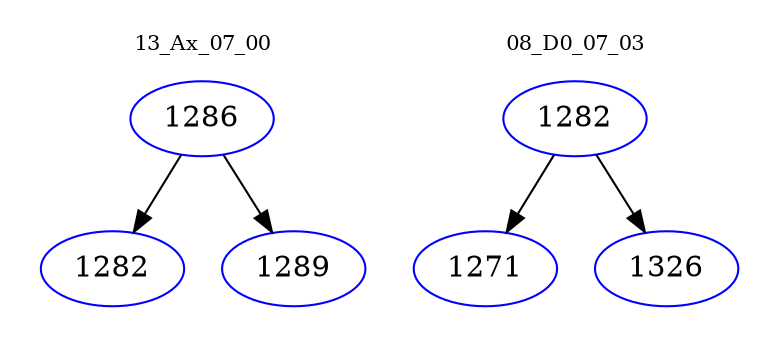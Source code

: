 digraph{
subgraph cluster_0 {
color = white
label = "13_Ax_07_00";
fontsize=10;
T0_1286 [label="1286", color="blue"]
T0_1286 -> T0_1282 [color="black"]
T0_1282 [label="1282", color="blue"]
T0_1286 -> T0_1289 [color="black"]
T0_1289 [label="1289", color="blue"]
}
subgraph cluster_1 {
color = white
label = "08_D0_07_03";
fontsize=10;
T1_1282 [label="1282", color="blue"]
T1_1282 -> T1_1271 [color="black"]
T1_1271 [label="1271", color="blue"]
T1_1282 -> T1_1326 [color="black"]
T1_1326 [label="1326", color="blue"]
}
}
